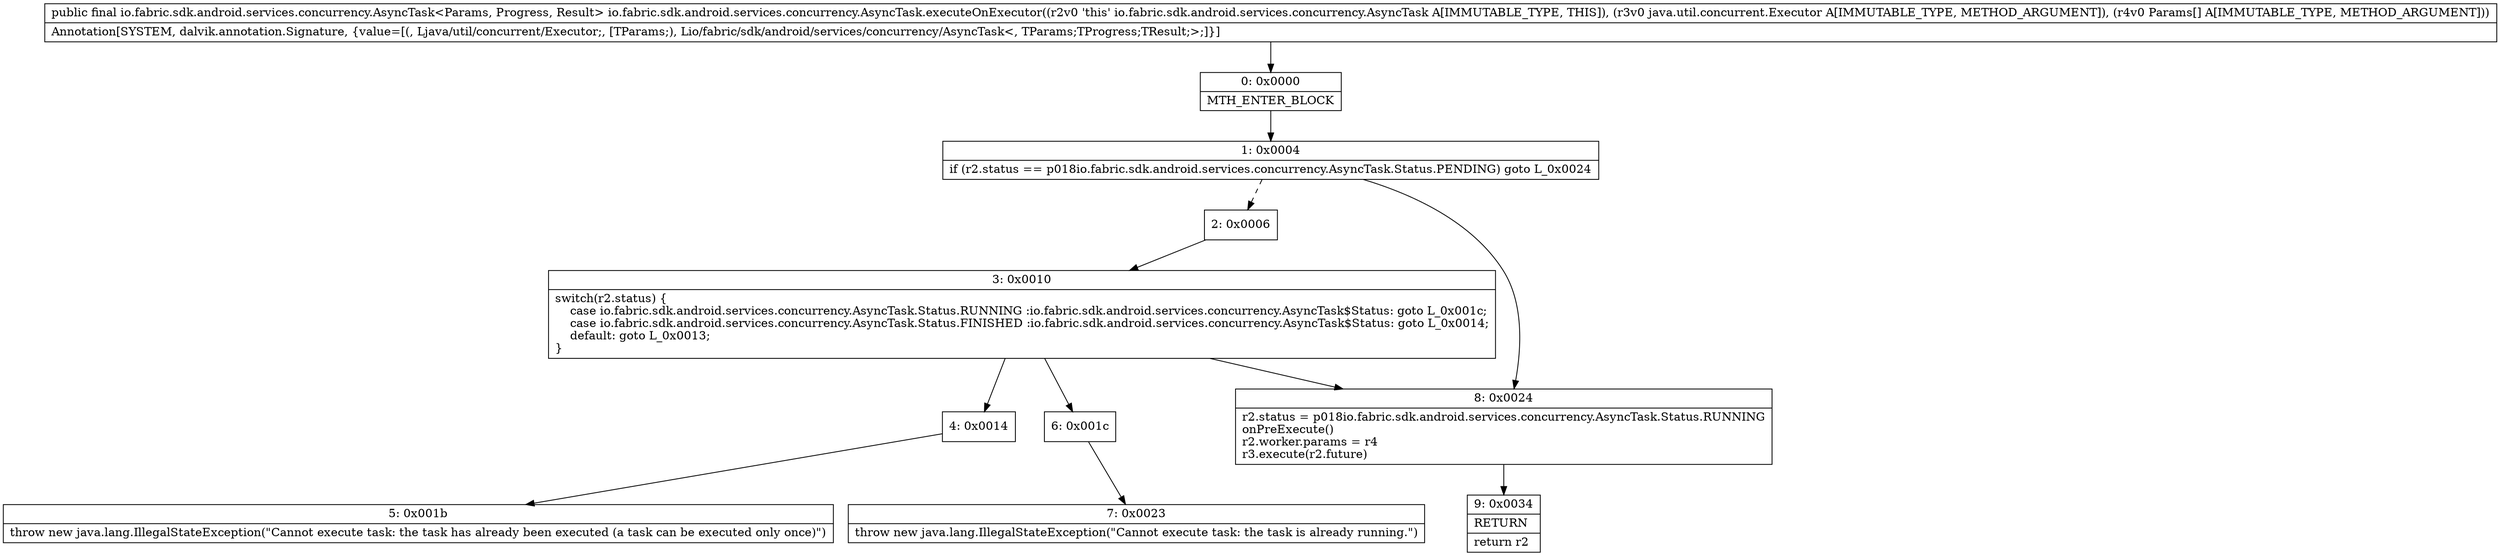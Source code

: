 digraph "CFG forio.fabric.sdk.android.services.concurrency.AsyncTask.executeOnExecutor(Ljava\/util\/concurrent\/Executor;[Ljava\/lang\/Object;)Lio\/fabric\/sdk\/android\/services\/concurrency\/AsyncTask;" {
Node_0 [shape=record,label="{0\:\ 0x0000|MTH_ENTER_BLOCK\l}"];
Node_1 [shape=record,label="{1\:\ 0x0004|if (r2.status == p018io.fabric.sdk.android.services.concurrency.AsyncTask.Status.PENDING) goto L_0x0024\l}"];
Node_2 [shape=record,label="{2\:\ 0x0006}"];
Node_3 [shape=record,label="{3\:\ 0x0010|switch(r2.status) \{\l    case io.fabric.sdk.android.services.concurrency.AsyncTask.Status.RUNNING :io.fabric.sdk.android.services.concurrency.AsyncTask$Status: goto L_0x001c;\l    case io.fabric.sdk.android.services.concurrency.AsyncTask.Status.FINISHED :io.fabric.sdk.android.services.concurrency.AsyncTask$Status: goto L_0x0014;\l    default: goto L_0x0013;\l\}\l}"];
Node_4 [shape=record,label="{4\:\ 0x0014}"];
Node_5 [shape=record,label="{5\:\ 0x001b|throw new java.lang.IllegalStateException(\"Cannot execute task: the task has already been executed (a task can be executed only once)\")\l}"];
Node_6 [shape=record,label="{6\:\ 0x001c}"];
Node_7 [shape=record,label="{7\:\ 0x0023|throw new java.lang.IllegalStateException(\"Cannot execute task: the task is already running.\")\l}"];
Node_8 [shape=record,label="{8\:\ 0x0024|r2.status = p018io.fabric.sdk.android.services.concurrency.AsyncTask.Status.RUNNING\lonPreExecute()\lr2.worker.params = r4\lr3.execute(r2.future)\l}"];
Node_9 [shape=record,label="{9\:\ 0x0034|RETURN\l|return r2\l}"];
MethodNode[shape=record,label="{public final io.fabric.sdk.android.services.concurrency.AsyncTask\<Params, Progress, Result\> io.fabric.sdk.android.services.concurrency.AsyncTask.executeOnExecutor((r2v0 'this' io.fabric.sdk.android.services.concurrency.AsyncTask A[IMMUTABLE_TYPE, THIS]), (r3v0 java.util.concurrent.Executor A[IMMUTABLE_TYPE, METHOD_ARGUMENT]), (r4v0 Params[] A[IMMUTABLE_TYPE, METHOD_ARGUMENT]))  | Annotation[SYSTEM, dalvik.annotation.Signature, \{value=[(, Ljava\/util\/concurrent\/Executor;, [TParams;), Lio\/fabric\/sdk\/android\/services\/concurrency\/AsyncTask\<, TParams;TProgress;TResult;\>;]\}]\l}"];
MethodNode -> Node_0;
Node_0 -> Node_1;
Node_1 -> Node_2[style=dashed];
Node_1 -> Node_8;
Node_2 -> Node_3;
Node_3 -> Node_4;
Node_3 -> Node_6;
Node_3 -> Node_8;
Node_4 -> Node_5;
Node_6 -> Node_7;
Node_8 -> Node_9;
}

